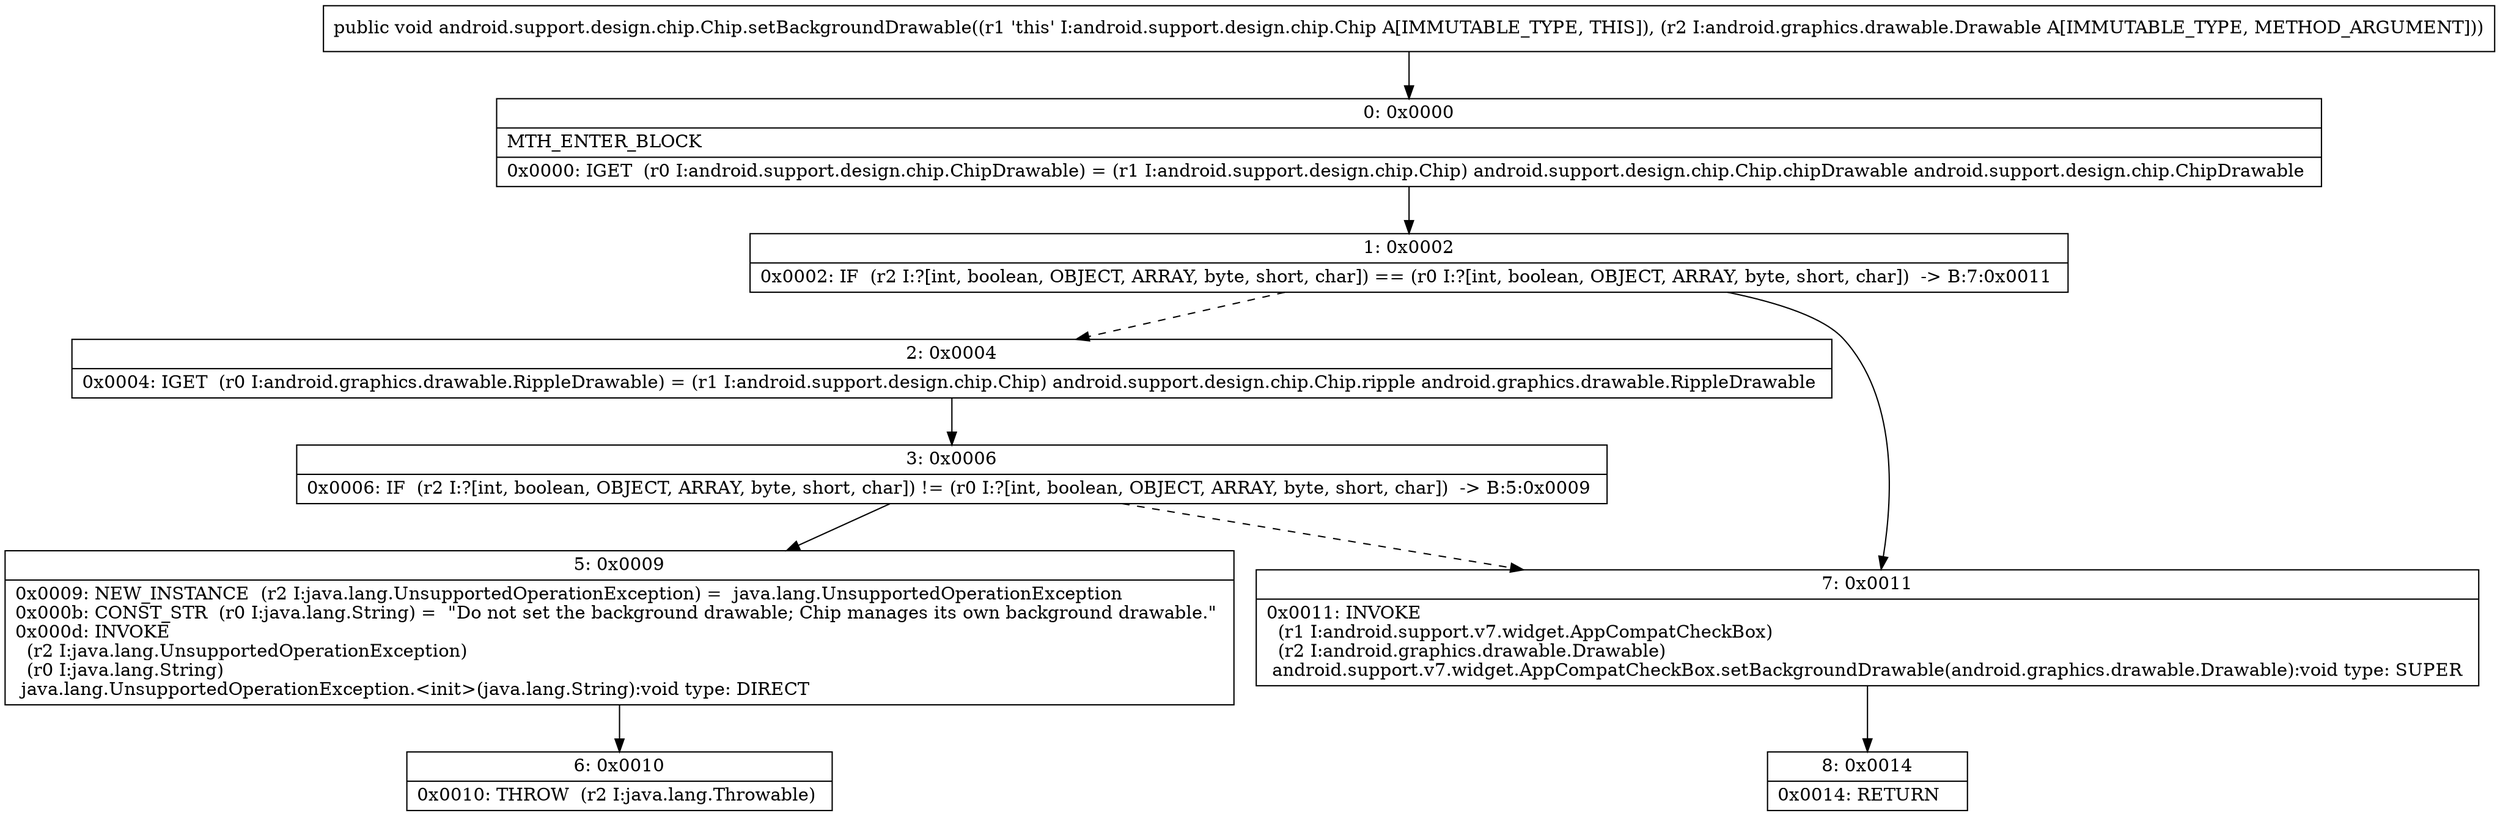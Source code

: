 digraph "CFG forandroid.support.design.chip.Chip.setBackgroundDrawable(Landroid\/graphics\/drawable\/Drawable;)V" {
Node_0 [shape=record,label="{0\:\ 0x0000|MTH_ENTER_BLOCK\l|0x0000: IGET  (r0 I:android.support.design.chip.ChipDrawable) = (r1 I:android.support.design.chip.Chip) android.support.design.chip.Chip.chipDrawable android.support.design.chip.ChipDrawable \l}"];
Node_1 [shape=record,label="{1\:\ 0x0002|0x0002: IF  (r2 I:?[int, boolean, OBJECT, ARRAY, byte, short, char]) == (r0 I:?[int, boolean, OBJECT, ARRAY, byte, short, char])  \-\> B:7:0x0011 \l}"];
Node_2 [shape=record,label="{2\:\ 0x0004|0x0004: IGET  (r0 I:android.graphics.drawable.RippleDrawable) = (r1 I:android.support.design.chip.Chip) android.support.design.chip.Chip.ripple android.graphics.drawable.RippleDrawable \l}"];
Node_3 [shape=record,label="{3\:\ 0x0006|0x0006: IF  (r2 I:?[int, boolean, OBJECT, ARRAY, byte, short, char]) != (r0 I:?[int, boolean, OBJECT, ARRAY, byte, short, char])  \-\> B:5:0x0009 \l}"];
Node_5 [shape=record,label="{5\:\ 0x0009|0x0009: NEW_INSTANCE  (r2 I:java.lang.UnsupportedOperationException) =  java.lang.UnsupportedOperationException \l0x000b: CONST_STR  (r0 I:java.lang.String) =  \"Do not set the background drawable; Chip manages its own background drawable.\" \l0x000d: INVOKE  \l  (r2 I:java.lang.UnsupportedOperationException)\l  (r0 I:java.lang.String)\l java.lang.UnsupportedOperationException.\<init\>(java.lang.String):void type: DIRECT \l}"];
Node_6 [shape=record,label="{6\:\ 0x0010|0x0010: THROW  (r2 I:java.lang.Throwable) \l}"];
Node_7 [shape=record,label="{7\:\ 0x0011|0x0011: INVOKE  \l  (r1 I:android.support.v7.widget.AppCompatCheckBox)\l  (r2 I:android.graphics.drawable.Drawable)\l android.support.v7.widget.AppCompatCheckBox.setBackgroundDrawable(android.graphics.drawable.Drawable):void type: SUPER \l}"];
Node_8 [shape=record,label="{8\:\ 0x0014|0x0014: RETURN   \l}"];
MethodNode[shape=record,label="{public void android.support.design.chip.Chip.setBackgroundDrawable((r1 'this' I:android.support.design.chip.Chip A[IMMUTABLE_TYPE, THIS]), (r2 I:android.graphics.drawable.Drawable A[IMMUTABLE_TYPE, METHOD_ARGUMENT])) }"];
MethodNode -> Node_0;
Node_0 -> Node_1;
Node_1 -> Node_2[style=dashed];
Node_1 -> Node_7;
Node_2 -> Node_3;
Node_3 -> Node_5;
Node_3 -> Node_7[style=dashed];
Node_5 -> Node_6;
Node_7 -> Node_8;
}

